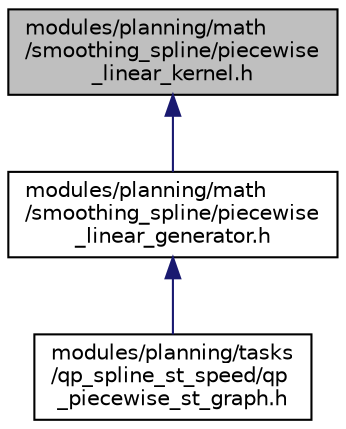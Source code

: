 digraph "modules/planning/math/smoothing_spline/piecewise_linear_kernel.h"
{
  edge [fontname="Helvetica",fontsize="10",labelfontname="Helvetica",labelfontsize="10"];
  node [fontname="Helvetica",fontsize="10",shape=record];
  Node3 [label="modules/planning/math\l/smoothing_spline/piecewise\l_linear_kernel.h",height=0.2,width=0.4,color="black", fillcolor="grey75", style="filled", fontcolor="black"];
  Node3 -> Node4 [dir="back",color="midnightblue",fontsize="10",style="solid",fontname="Helvetica"];
  Node4 [label="modules/planning/math\l/smoothing_spline/piecewise\l_linear_generator.h",height=0.2,width=0.4,color="black", fillcolor="white", style="filled",URL="$piecewise__linear__generator_8h.html",tooltip=": The definition of PiecewiseLinearGenerator class "];
  Node4 -> Node5 [dir="back",color="midnightblue",fontsize="10",style="solid",fontname="Helvetica"];
  Node5 [label="modules/planning/tasks\l/qp_spline_st_speed/qp\l_piecewise_st_graph.h",height=0.2,width=0.4,color="black", fillcolor="white", style="filled",URL="$qp__piecewise__st__graph_8h.html"];
}

